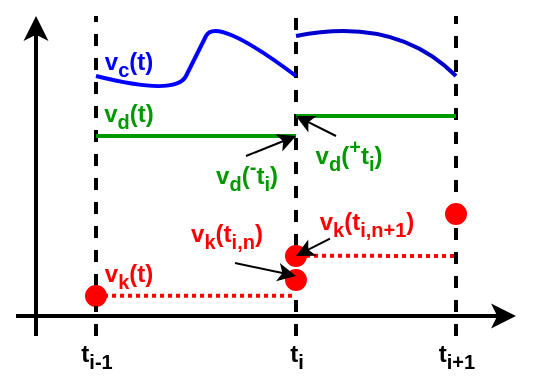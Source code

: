 <mxfile version="13.7.9" type="device"><diagram id="HHBg3NRrTqJyd8LvuwNj" name="Seite-1"><mxGraphModel dx="436" dy="328" grid="1" gridSize="10" guides="1" tooltips="1" connect="1" arrows="1" fold="1" page="1" pageScale="1" pageWidth="827" pageHeight="1169" math="1" shadow="0"><root><mxCell id="0"/><mxCell id="1" parent="0"/><mxCell id="GgB158VXRfIn8VJx4d5z-1" value="" style="endArrow=classic;html=1;strokeWidth=2;" parent="1" edge="1"><mxGeometry width="50" height="50" relative="1" as="geometry"><mxPoint x="70" y="450" as="sourcePoint"/><mxPoint x="70" y="290" as="targetPoint"/></mxGeometry></mxCell><mxCell id="GgB158VXRfIn8VJx4d5z-2" value="" style="endArrow=classic;html=1;strokeWidth=2;" parent="1" edge="1"><mxGeometry width="50" height="50" relative="1" as="geometry"><mxPoint x="60" y="440" as="sourcePoint"/><mxPoint x="310" y="440" as="targetPoint"/></mxGeometry></mxCell><mxCell id="GgB158VXRfIn8VJx4d5z-3" value="" style="endArrow=none;dashed=1;html=1;strokeWidth=2;" parent="1" source="GgB158VXRfIn8VJx4d5z-14" edge="1"><mxGeometry width="50" height="50" relative="1" as="geometry"><mxPoint x="100" y="450" as="sourcePoint"/><mxPoint x="100" y="290" as="targetPoint"/></mxGeometry></mxCell><mxCell id="GgB158VXRfIn8VJx4d5z-4" value="" style="endArrow=none;dashed=1;html=1;strokeWidth=2;" parent="1" source="GgB158VXRfIn8VJx4d5z-16" edge="1"><mxGeometry width="50" height="50" relative="1" as="geometry"><mxPoint x="200" y="450" as="sourcePoint"/><mxPoint x="200" y="290" as="targetPoint"/></mxGeometry></mxCell><mxCell id="GgB158VXRfIn8VJx4d5z-5" value="" style="endArrow=none;dashed=1;html=1;strokeWidth=2;" parent="1" edge="1"><mxGeometry width="50" height="50" relative="1" as="geometry"><mxPoint x="280" y="450" as="sourcePoint"/><mxPoint x="280" y="290" as="targetPoint"/></mxGeometry></mxCell><mxCell id="GgB158VXRfIn8VJx4d5z-6" value="" style="curved=1;endArrow=none;html=1;strokeWidth=2;endFill=0;fillColor=#dae8fc;strokeColor=#0000FF;" parent="1" edge="1"><mxGeometry width="50" height="50" relative="1" as="geometry"><mxPoint x="100" y="320" as="sourcePoint"/><mxPoint x="200" y="320" as="targetPoint"/><Array as="points"><mxPoint x="140" y="330"/><mxPoint x="150" y="310"/><mxPoint x="160" y="290"/></Array></mxGeometry></mxCell><mxCell id="GgB158VXRfIn8VJx4d5z-7" value="" style="curved=1;endArrow=none;html=1;strokeWidth=2;endFill=0;fillColor=#dae8fc;strokeColor=#0000CC;" parent="1" edge="1"><mxGeometry width="50" height="50" relative="1" as="geometry"><mxPoint x="200" y="300" as="sourcePoint"/><mxPoint x="280" y="320" as="targetPoint"/><Array as="points"><mxPoint x="250" y="290"/></Array></mxGeometry></mxCell><mxCell id="GgB158VXRfIn8VJx4d5z-8" value="" style="endArrow=none;html=1;strokeWidth=2;strokeColor=#009900;" parent="1" edge="1"><mxGeometry width="50" height="50" relative="1" as="geometry"><mxPoint x="100" y="350" as="sourcePoint"/><mxPoint x="200" y="350" as="targetPoint"/></mxGeometry></mxCell><mxCell id="GgB158VXRfIn8VJx4d5z-11" value="" style="endArrow=none;html=1;strokeWidth=2;strokeColor=#009900;" parent="1" edge="1"><mxGeometry width="50" height="50" relative="1" as="geometry"><mxPoint x="200" y="340" as="sourcePoint"/><mxPoint x="280" y="340" as="targetPoint"/></mxGeometry></mxCell><mxCell id="GgB158VXRfIn8VJx4d5z-17" value="" style="ellipse;whiteSpace=wrap;html=1;aspect=fixed;strokeColor=#FF0000;fillColor=#FF0000;" parent="1" vertex="1"><mxGeometry x="275" y="384" width="10" height="10" as="geometry"/></mxCell><mxCell id="GgB158VXRfIn8VJx4d5z-16" value="" style="ellipse;whiteSpace=wrap;html=1;aspect=fixed;strokeColor=#FF0000;fillColor=#FF0000;" parent="1" vertex="1"><mxGeometry x="195" y="405" width="10" height="10" as="geometry"/></mxCell><mxCell id="GgB158VXRfIn8VJx4d5z-18" value="" style="endArrow=none;dashed=1;html=1;strokeWidth=2;" parent="1" target="GgB158VXRfIn8VJx4d5z-16" edge="1"><mxGeometry width="50" height="50" relative="1" as="geometry"><mxPoint x="200" y="450" as="sourcePoint"/><mxPoint x="200" y="290" as="targetPoint"/></mxGeometry></mxCell><mxCell id="GgB158VXRfIn8VJx4d5z-14" value="" style="ellipse;whiteSpace=wrap;html=1;aspect=fixed;strokeColor=#FF0000;fillColor=#FF0000;" parent="1" vertex="1"><mxGeometry x="95" y="425" width="10" height="10" as="geometry"/></mxCell><mxCell id="GgB158VXRfIn8VJx4d5z-19" value="" style="endArrow=none;dashed=1;html=1;strokeWidth=2;" parent="1" target="GgB158VXRfIn8VJx4d5z-14" edge="1"><mxGeometry width="50" height="50" relative="1" as="geometry"><mxPoint x="100" y="450" as="sourcePoint"/><mxPoint x="100" y="290" as="targetPoint"/></mxGeometry></mxCell><mxCell id="GgB158VXRfIn8VJx4d5z-20" value="" style="endArrow=none;html=1;strokeWidth=2;strokeColor=#FF0000;dashed=1;dashPattern=1 1;" parent="1" edge="1"><mxGeometry width="50" height="50" relative="1" as="geometry"><mxPoint x="100" y="429.86" as="sourcePoint"/><mxPoint x="200" y="429.86" as="targetPoint"/></mxGeometry></mxCell><mxCell id="GgB158VXRfIn8VJx4d5z-21" value="" style="endArrow=none;html=1;strokeWidth=2;strokeColor=#FF0000;dashed=1;dashPattern=1 1;" parent="1" edge="1"><mxGeometry width="50" height="50" relative="1" as="geometry"><mxPoint x="201" y="409.86" as="sourcePoint"/><mxPoint x="280" y="410" as="targetPoint"/></mxGeometry></mxCell><mxCell id="GgB158VXRfIn8VJx4d5z-22" value="&lt;b&gt;t&lt;sub&gt;i-1&lt;/sub&gt;&lt;/b&gt;" style="text;html=1;resizable=0;autosize=1;align=center;verticalAlign=middle;points=[];fillColor=none;strokeColor=none;rounded=0;" parent="1" vertex="1"><mxGeometry x="85" y="450" width="30" height="20" as="geometry"/></mxCell><mxCell id="GgB158VXRfIn8VJx4d5z-23" value="&lt;b&gt;t&lt;sub&gt;i+1&lt;/sub&gt;&lt;/b&gt;" style="text;html=1;resizable=0;autosize=1;align=center;verticalAlign=middle;points=[];fillColor=none;strokeColor=none;rounded=0;" parent="1" vertex="1"><mxGeometry x="265" y="450" width="30" height="20" as="geometry"/></mxCell><mxCell id="GgB158VXRfIn8VJx4d5z-24" value="&lt;b&gt;t&lt;sub&gt;i&lt;/sub&gt;&lt;/b&gt;" style="text;html=1;resizable=0;autosize=1;align=center;verticalAlign=middle;points=[];fillColor=none;strokeColor=none;rounded=0;" parent="1" vertex="1"><mxGeometry x="190" y="450" width="20" height="20" as="geometry"/></mxCell><mxCell id="GgB158VXRfIn8VJx4d5z-25" value="&lt;font color=&quot;#0000ff&quot;&gt;&lt;b&gt;v&lt;sub&gt;c&lt;/sub&gt;&lt;/b&gt;&lt;b&gt;(t)&lt;/b&gt;&lt;/font&gt;" style="text;html=1;resizable=0;autosize=1;align=center;verticalAlign=middle;points=[];fillColor=none;strokeColor=none;rounded=0;" parent="1" vertex="1"><mxGeometry x="96" y="304" width="40" height="20" as="geometry"/></mxCell><mxCell id="GgB158VXRfIn8VJx4d5z-26" value="&lt;font color=&quot;#009900&quot;&gt;&lt;b&gt;v&lt;sub&gt;d&lt;/sub&gt;&lt;/b&gt;&lt;b&gt;(t)&lt;/b&gt;&lt;/font&gt;" style="text;html=1;resizable=0;autosize=1;align=center;verticalAlign=middle;points=[];fillColor=none;strokeColor=none;rounded=0;" parent="1" vertex="1"><mxGeometry x="96" y="330" width="40" height="20" as="geometry"/></mxCell><mxCell id="GgB158VXRfIn8VJx4d5z-27" value="&lt;font color=&quot;#ff0000&quot;&gt;&lt;b&gt;v&lt;sub&gt;k&lt;/sub&gt;&lt;/b&gt;&lt;b&gt;(t)&lt;/b&gt;&lt;/font&gt;" style="text;html=1;resizable=0;autosize=1;align=center;verticalAlign=middle;points=[];fillColor=none;strokeColor=none;rounded=0;" parent="1" vertex="1"><mxGeometry x="96" y="410" width="40" height="20" as="geometry"/></mxCell><mxCell id="GgB158VXRfIn8VJx4d5z-28" value="&lt;font color=&quot;#009900&quot;&gt;&lt;b&gt;v&lt;sub&gt;d&lt;/sub&gt;&lt;/b&gt;&lt;b&gt;(&lt;sup&gt;-&lt;/sup&gt;t&lt;sub&gt;i&lt;/sub&gt;)&lt;/b&gt;&lt;/font&gt;" style="text;html=1;resizable=0;autosize=1;align=center;verticalAlign=middle;points=[];fillColor=none;strokeColor=none;rounded=0;" parent="1" vertex="1"><mxGeometry x="150" y="355" width="50" height="30" as="geometry"/></mxCell><mxCell id="GgB158VXRfIn8VJx4d5z-29" value="&lt;font color=&quot;#009900&quot;&gt;&lt;b&gt;v&lt;sub&gt;d&lt;/sub&gt;&lt;/b&gt;&lt;b&gt;(&lt;sup&gt;+&lt;/sup&gt;t&lt;sub&gt;i&lt;/sub&gt;)&lt;/b&gt;&lt;/font&gt;" style="text;html=1;resizable=0;autosize=1;align=center;verticalAlign=middle;points=[];fillColor=none;strokeColor=none;rounded=0;" parent="1" vertex="1"><mxGeometry x="201" y="345" width="50" height="30" as="geometry"/></mxCell><mxCell id="GgB158VXRfIn8VJx4d5z-30" value="" style="endArrow=classic;html=1;strokeWidth=1;exitX=0.5;exitY=0.167;exitDx=0;exitDy=0;exitPerimeter=0;" parent="1" source="GgB158VXRfIn8VJx4d5z-28" edge="1"><mxGeometry width="50" height="50" relative="1" as="geometry"><mxPoint x="150" y="400" as="sourcePoint"/><mxPoint x="200" y="350" as="targetPoint"/></mxGeometry></mxCell><mxCell id="GgB158VXRfIn8VJx4d5z-31" value="" style="endArrow=classic;html=1;strokeWidth=1;" parent="1" edge="1"><mxGeometry width="50" height="50" relative="1" as="geometry"><mxPoint x="220" y="350" as="sourcePoint"/><mxPoint x="200" y="340" as="targetPoint"/></mxGeometry></mxCell><mxCell id="XXEaPx0pMow5uyvupaza-1" value="" style="ellipse;whiteSpace=wrap;html=1;aspect=fixed;strokeColor=#FF0000;fillColor=#FF0000;" parent="1" vertex="1"><mxGeometry x="195" y="417" width="10" height="10" as="geometry"/></mxCell><mxCell id="XXEaPx0pMow5uyvupaza-2" value="&lt;font color=&quot;#ff0000&quot;&gt;&lt;b&gt;v&lt;sub&gt;k&lt;/sub&gt;&lt;/b&gt;&lt;b&gt;(t&lt;sub&gt;i,n&lt;/sub&gt;)&lt;/b&gt;&lt;/font&gt;" style="text;html=1;resizable=0;autosize=1;align=center;verticalAlign=middle;points=[];fillColor=none;strokeColor=none;rounded=0;" parent="1" vertex="1"><mxGeometry x="140" y="390" width="50" height="20" as="geometry"/></mxCell><mxCell id="XXEaPx0pMow5uyvupaza-3" value="&lt;font color=&quot;#ff0000&quot;&gt;&lt;b&gt;v&lt;sub&gt;k&lt;/sub&gt;&lt;/b&gt;&lt;b&gt;(t&lt;sub&gt;i,n+1&lt;/sub&gt;)&lt;/b&gt;&lt;/font&gt;" style="text;html=1;resizable=0;autosize=1;align=center;verticalAlign=middle;points=[];fillColor=none;strokeColor=none;rounded=0;" parent="1" vertex="1"><mxGeometry x="205" y="384" width="60" height="20" as="geometry"/></mxCell><mxCell id="XXEaPx0pMow5uyvupaza-4" value="" style="endArrow=classic;html=1;strokeWidth=1;exitX=0.2;exitY=0.867;exitDx=0;exitDy=0;exitPerimeter=0;" parent="1" source="XXEaPx0pMow5uyvupaza-3" edge="1"><mxGeometry width="50" height="50" relative="1" as="geometry"><mxPoint x="230" y="360" as="sourcePoint"/><mxPoint x="200" y="410" as="targetPoint"/></mxGeometry></mxCell><mxCell id="XXEaPx0pMow5uyvupaza-5" value="" style="endArrow=classic;html=1;strokeWidth=1;exitX=0.59;exitY=1.175;exitDx=0;exitDy=0;exitPerimeter=0;" parent="1" source="XXEaPx0pMow5uyvupaza-2" edge="1"><mxGeometry width="50" height="50" relative="1" as="geometry"><mxPoint x="230" y="411.34" as="sourcePoint"/><mxPoint x="200" y="420" as="targetPoint"/></mxGeometry></mxCell></root></mxGraphModel></diagram></mxfile>